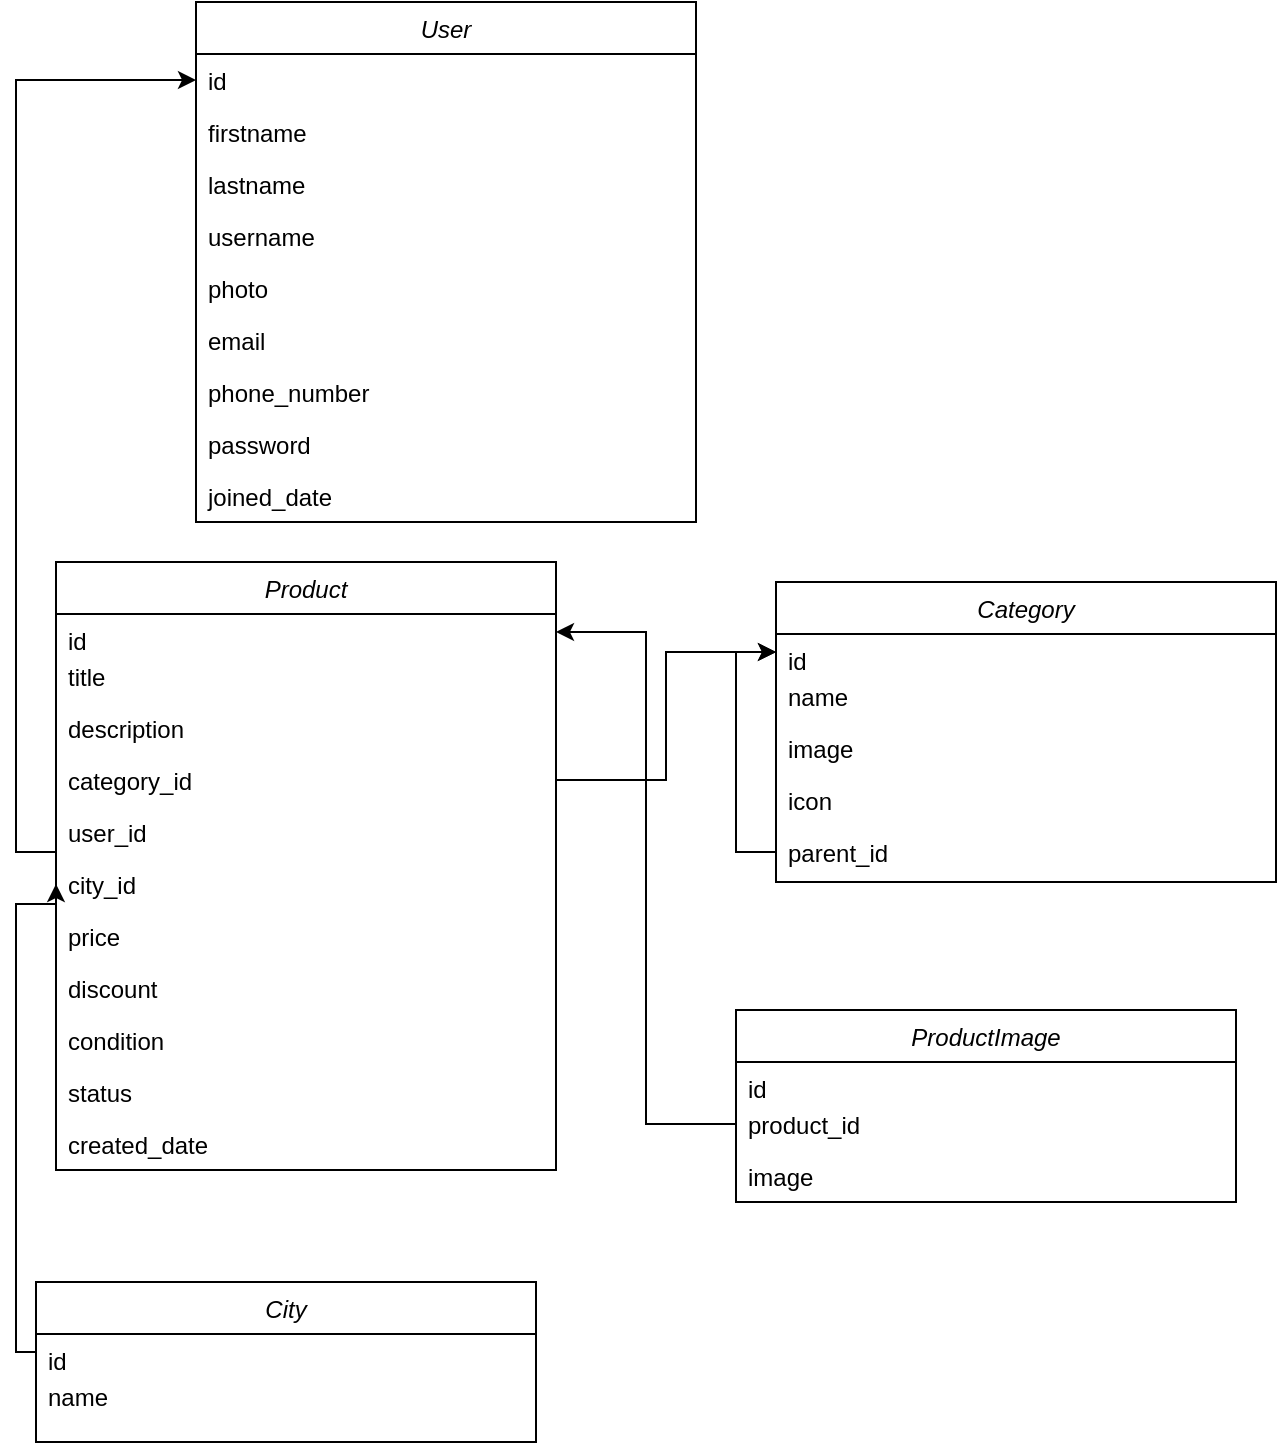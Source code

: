 <mxfile version="23.1.4" type="device">
  <diagram id="C5RBs43oDa-KdzZeNtuy" name="Page-1">
    <mxGraphModel dx="814" dy="405" grid="1" gridSize="10" guides="1" tooltips="1" connect="1" arrows="1" fold="1" page="1" pageScale="1" pageWidth="827" pageHeight="1169" math="0" shadow="0">
      <root>
        <mxCell id="WIyWlLk6GJQsqaUBKTNV-0" />
        <mxCell id="WIyWlLk6GJQsqaUBKTNV-1" parent="WIyWlLk6GJQsqaUBKTNV-0" />
        <mxCell id="zkfFHV4jXpPFQw0GAbJ--0" value="User" style="swimlane;fontStyle=2;align=center;verticalAlign=top;childLayout=stackLayout;horizontal=1;startSize=26;horizontalStack=0;resizeParent=1;resizeLast=0;collapsible=1;marginBottom=0;rounded=0;shadow=0;strokeWidth=1;" parent="WIyWlLk6GJQsqaUBKTNV-1" vertex="1">
          <mxGeometry x="110" y="110" width="250" height="260" as="geometry">
            <mxRectangle x="230" y="140" width="160" height="26" as="alternateBounds" />
          </mxGeometry>
        </mxCell>
        <mxCell id="zkfFHV4jXpPFQw0GAbJ--1" value="id" style="text;align=left;verticalAlign=top;spacingLeft=4;spacingRight=4;overflow=hidden;rotatable=0;points=[[0,0.5],[1,0.5]];portConstraint=eastwest;" parent="zkfFHV4jXpPFQw0GAbJ--0" vertex="1">
          <mxGeometry y="26" width="250" height="26" as="geometry" />
        </mxCell>
        <mxCell id="zkfFHV4jXpPFQw0GAbJ--2" value="firstname" style="text;align=left;verticalAlign=top;spacingLeft=4;spacingRight=4;overflow=hidden;rotatable=0;points=[[0,0.5],[1,0.5]];portConstraint=eastwest;rounded=0;shadow=0;html=0;" parent="zkfFHV4jXpPFQw0GAbJ--0" vertex="1">
          <mxGeometry y="52" width="250" height="26" as="geometry" />
        </mxCell>
        <mxCell id="lTK27l57D-TyVccX6_Sp-2" value="lastname" style="text;align=left;verticalAlign=top;spacingLeft=4;spacingRight=4;overflow=hidden;rotatable=0;points=[[0,0.5],[1,0.5]];portConstraint=eastwest;rounded=0;shadow=0;html=0;" vertex="1" parent="zkfFHV4jXpPFQw0GAbJ--0">
          <mxGeometry y="78" width="250" height="26" as="geometry" />
        </mxCell>
        <mxCell id="lTK27l57D-TyVccX6_Sp-1" value="username" style="text;align=left;verticalAlign=top;spacingLeft=4;spacingRight=4;overflow=hidden;rotatable=0;points=[[0,0.5],[1,0.5]];portConstraint=eastwest;rounded=0;shadow=0;html=0;" vertex="1" parent="zkfFHV4jXpPFQw0GAbJ--0">
          <mxGeometry y="104" width="250" height="26" as="geometry" />
        </mxCell>
        <mxCell id="lTK27l57D-TyVccX6_Sp-13" value="photo" style="text;align=left;verticalAlign=top;spacingLeft=4;spacingRight=4;overflow=hidden;rotatable=0;points=[[0,0.5],[1,0.5]];portConstraint=eastwest;rounded=0;shadow=0;html=0;" vertex="1" parent="zkfFHV4jXpPFQw0GAbJ--0">
          <mxGeometry y="130" width="250" height="26" as="geometry" />
        </mxCell>
        <mxCell id="zkfFHV4jXpPFQw0GAbJ--3" value="email" style="text;align=left;verticalAlign=top;spacingLeft=4;spacingRight=4;overflow=hidden;rotatable=0;points=[[0,0.5],[1,0.5]];portConstraint=eastwest;rounded=0;shadow=0;html=0;" parent="zkfFHV4jXpPFQw0GAbJ--0" vertex="1">
          <mxGeometry y="156" width="250" height="26" as="geometry" />
        </mxCell>
        <mxCell id="lTK27l57D-TyVccX6_Sp-12" value="phone_number" style="text;align=left;verticalAlign=top;spacingLeft=4;spacingRight=4;overflow=hidden;rotatable=0;points=[[0,0.5],[1,0.5]];portConstraint=eastwest;rounded=0;shadow=0;html=0;" vertex="1" parent="zkfFHV4jXpPFQw0GAbJ--0">
          <mxGeometry y="182" width="250" height="26" as="geometry" />
        </mxCell>
        <mxCell id="lTK27l57D-TyVccX6_Sp-0" value="password" style="text;align=left;verticalAlign=top;spacingLeft=4;spacingRight=4;overflow=hidden;rotatable=0;points=[[0,0.5],[1,0.5]];portConstraint=eastwest;rounded=0;shadow=0;html=0;" vertex="1" parent="zkfFHV4jXpPFQw0GAbJ--0">
          <mxGeometry y="208" width="250" height="26" as="geometry" />
        </mxCell>
        <mxCell id="lTK27l57D-TyVccX6_Sp-3" value="joined_date" style="text;align=left;verticalAlign=top;spacingLeft=4;spacingRight=4;overflow=hidden;rotatable=0;points=[[0,0.5],[1,0.5]];portConstraint=eastwest;rounded=0;shadow=0;html=0;" vertex="1" parent="zkfFHV4jXpPFQw0GAbJ--0">
          <mxGeometry y="234" width="250" height="26" as="geometry" />
        </mxCell>
        <mxCell id="lTK27l57D-TyVccX6_Sp-4" value="Product" style="swimlane;fontStyle=2;align=center;verticalAlign=top;childLayout=stackLayout;horizontal=1;startSize=26;horizontalStack=0;resizeParent=1;resizeLast=0;collapsible=1;marginBottom=0;rounded=0;shadow=0;strokeWidth=1;" vertex="1" parent="WIyWlLk6GJQsqaUBKTNV-1">
          <mxGeometry x="40" y="390" width="250" height="304" as="geometry">
            <mxRectangle x="230" y="140" width="160" height="26" as="alternateBounds" />
          </mxGeometry>
        </mxCell>
        <mxCell id="lTK27l57D-TyVccX6_Sp-5" value="id" style="text;align=left;verticalAlign=top;spacingLeft=4;spacingRight=4;overflow=hidden;rotatable=0;points=[[0,0.5],[1,0.5]];portConstraint=eastwest;" vertex="1" parent="lTK27l57D-TyVccX6_Sp-4">
          <mxGeometry y="26" width="250" height="18" as="geometry" />
        </mxCell>
        <mxCell id="lTK27l57D-TyVccX6_Sp-6" value="title" style="text;align=left;verticalAlign=top;spacingLeft=4;spacingRight=4;overflow=hidden;rotatable=0;points=[[0,0.5],[1,0.5]];portConstraint=eastwest;rounded=0;shadow=0;html=0;" vertex="1" parent="lTK27l57D-TyVccX6_Sp-4">
          <mxGeometry y="44" width="250" height="26" as="geometry" />
        </mxCell>
        <mxCell id="lTK27l57D-TyVccX6_Sp-32" value="description" style="text;align=left;verticalAlign=top;spacingLeft=4;spacingRight=4;overflow=hidden;rotatable=0;points=[[0,0.5],[1,0.5]];portConstraint=eastwest;rounded=0;shadow=0;html=0;" vertex="1" parent="lTK27l57D-TyVccX6_Sp-4">
          <mxGeometry y="70" width="250" height="26" as="geometry" />
        </mxCell>
        <mxCell id="lTK27l57D-TyVccX6_Sp-11" value="category_id" style="text;align=left;verticalAlign=top;spacingLeft=4;spacingRight=4;overflow=hidden;rotatable=0;points=[[0,0.5],[1,0.5]];portConstraint=eastwest;rounded=0;shadow=0;html=0;" vertex="1" parent="lTK27l57D-TyVccX6_Sp-4">
          <mxGeometry y="96" width="250" height="26" as="geometry" />
        </mxCell>
        <mxCell id="lTK27l57D-TyVccX6_Sp-7" value="user_id" style="text;align=left;verticalAlign=top;spacingLeft=4;spacingRight=4;overflow=hidden;rotatable=0;points=[[0,0.5],[1,0.5]];portConstraint=eastwest;rounded=0;shadow=0;html=0;" vertex="1" parent="lTK27l57D-TyVccX6_Sp-4">
          <mxGeometry y="122" width="250" height="26" as="geometry" />
        </mxCell>
        <mxCell id="lTK27l57D-TyVccX6_Sp-43" value="city_id" style="text;align=left;verticalAlign=top;spacingLeft=4;spacingRight=4;overflow=hidden;rotatable=0;points=[[0,0.5],[1,0.5]];portConstraint=eastwest;rounded=0;shadow=0;html=0;" vertex="1" parent="lTK27l57D-TyVccX6_Sp-4">
          <mxGeometry y="148" width="250" height="26" as="geometry" />
        </mxCell>
        <mxCell id="lTK27l57D-TyVccX6_Sp-45" value="price" style="text;align=left;verticalAlign=top;spacingLeft=4;spacingRight=4;overflow=hidden;rotatable=0;points=[[0,0.5],[1,0.5]];portConstraint=eastwest;rounded=0;shadow=0;html=0;" vertex="1" parent="lTK27l57D-TyVccX6_Sp-4">
          <mxGeometry y="174" width="250" height="26" as="geometry" />
        </mxCell>
        <mxCell id="lTK27l57D-TyVccX6_Sp-46" value="discount" style="text;align=left;verticalAlign=top;spacingLeft=4;spacingRight=4;overflow=hidden;rotatable=0;points=[[0,0.5],[1,0.5]];portConstraint=eastwest;rounded=0;shadow=0;html=0;" vertex="1" parent="lTK27l57D-TyVccX6_Sp-4">
          <mxGeometry y="200" width="250" height="26" as="geometry" />
        </mxCell>
        <mxCell id="lTK27l57D-TyVccX6_Sp-48" value="condition" style="text;align=left;verticalAlign=top;spacingLeft=4;spacingRight=4;overflow=hidden;rotatable=0;points=[[0,0.5],[1,0.5]];portConstraint=eastwest;rounded=0;shadow=0;html=0;" vertex="1" parent="lTK27l57D-TyVccX6_Sp-4">
          <mxGeometry y="226" width="250" height="26" as="geometry" />
        </mxCell>
        <mxCell id="lTK27l57D-TyVccX6_Sp-49" value="status" style="text;align=left;verticalAlign=top;spacingLeft=4;spacingRight=4;overflow=hidden;rotatable=0;points=[[0,0.5],[1,0.5]];portConstraint=eastwest;rounded=0;shadow=0;html=0;" vertex="1" parent="lTK27l57D-TyVccX6_Sp-4">
          <mxGeometry y="252" width="250" height="26" as="geometry" />
        </mxCell>
        <mxCell id="lTK27l57D-TyVccX6_Sp-47" value="created_date" style="text;align=left;verticalAlign=top;spacingLeft=4;spacingRight=4;overflow=hidden;rotatable=0;points=[[0,0.5],[1,0.5]];portConstraint=eastwest;rounded=0;shadow=0;html=0;" vertex="1" parent="lTK27l57D-TyVccX6_Sp-4">
          <mxGeometry y="278" width="250" height="26" as="geometry" />
        </mxCell>
        <mxCell id="lTK27l57D-TyVccX6_Sp-14" value="Category" style="swimlane;fontStyle=2;align=center;verticalAlign=top;childLayout=stackLayout;horizontal=1;startSize=26;horizontalStack=0;resizeParent=1;resizeLast=0;collapsible=1;marginBottom=0;rounded=0;shadow=0;strokeWidth=1;" vertex="1" parent="WIyWlLk6GJQsqaUBKTNV-1">
          <mxGeometry x="400" y="400" width="250" height="150" as="geometry">
            <mxRectangle x="230" y="140" width="160" height="26" as="alternateBounds" />
          </mxGeometry>
        </mxCell>
        <mxCell id="lTK27l57D-TyVccX6_Sp-15" value="id" style="text;align=left;verticalAlign=top;spacingLeft=4;spacingRight=4;overflow=hidden;rotatable=0;points=[[0,0.5],[1,0.5]];portConstraint=eastwest;" vertex="1" parent="lTK27l57D-TyVccX6_Sp-14">
          <mxGeometry y="26" width="250" height="18" as="geometry" />
        </mxCell>
        <mxCell id="lTK27l57D-TyVccX6_Sp-16" value="name" style="text;align=left;verticalAlign=top;spacingLeft=4;spacingRight=4;overflow=hidden;rotatable=0;points=[[0,0.5],[1,0.5]];portConstraint=eastwest;rounded=0;shadow=0;html=0;" vertex="1" parent="lTK27l57D-TyVccX6_Sp-14">
          <mxGeometry y="44" width="250" height="26" as="geometry" />
        </mxCell>
        <mxCell id="lTK27l57D-TyVccX6_Sp-17" value="image" style="text;align=left;verticalAlign=top;spacingLeft=4;spacingRight=4;overflow=hidden;rotatable=0;points=[[0,0.5],[1,0.5]];portConstraint=eastwest;rounded=0;shadow=0;html=0;" vertex="1" parent="lTK27l57D-TyVccX6_Sp-14">
          <mxGeometry y="70" width="250" height="26" as="geometry" />
        </mxCell>
        <mxCell id="lTK27l57D-TyVccX6_Sp-18" value="icon" style="text;align=left;verticalAlign=top;spacingLeft=4;spacingRight=4;overflow=hidden;rotatable=0;points=[[0,0.5],[1,0.5]];portConstraint=eastwest;rounded=0;shadow=0;html=0;" vertex="1" parent="lTK27l57D-TyVccX6_Sp-14">
          <mxGeometry y="96" width="250" height="26" as="geometry" />
        </mxCell>
        <mxCell id="lTK27l57D-TyVccX6_Sp-26" style="edgeStyle=orthogonalEdgeStyle;rounded=0;orthogonalLoop=1;jettySize=auto;html=1;entryX=0;entryY=0.5;entryDx=0;entryDy=0;" edge="1" parent="lTK27l57D-TyVccX6_Sp-14" source="lTK27l57D-TyVccX6_Sp-19" target="lTK27l57D-TyVccX6_Sp-15">
          <mxGeometry relative="1" as="geometry" />
        </mxCell>
        <mxCell id="lTK27l57D-TyVccX6_Sp-19" value="parent_id" style="text;align=left;verticalAlign=top;spacingLeft=4;spacingRight=4;overflow=hidden;rotatable=0;points=[[0,0.5],[1,0.5]];portConstraint=eastwest;rounded=0;shadow=0;html=0;" vertex="1" parent="lTK27l57D-TyVccX6_Sp-14">
          <mxGeometry y="122" width="250" height="26" as="geometry" />
        </mxCell>
        <mxCell id="lTK27l57D-TyVccX6_Sp-28" style="edgeStyle=orthogonalEdgeStyle;rounded=0;orthogonalLoop=1;jettySize=auto;html=1;entryX=0;entryY=0.5;entryDx=0;entryDy=0;" edge="1" parent="WIyWlLk6GJQsqaUBKTNV-1" source="lTK27l57D-TyVccX6_Sp-11" target="lTK27l57D-TyVccX6_Sp-15">
          <mxGeometry relative="1" as="geometry" />
        </mxCell>
        <mxCell id="lTK27l57D-TyVccX6_Sp-33" style="edgeStyle=orthogonalEdgeStyle;rounded=0;orthogonalLoop=1;jettySize=auto;html=1;entryX=0;entryY=0.5;entryDx=0;entryDy=0;" edge="1" parent="WIyWlLk6GJQsqaUBKTNV-1" source="lTK27l57D-TyVccX6_Sp-7" target="zkfFHV4jXpPFQw0GAbJ--1">
          <mxGeometry relative="1" as="geometry">
            <Array as="points">
              <mxPoint x="20" y="535" />
              <mxPoint x="20" y="149" />
            </Array>
          </mxGeometry>
        </mxCell>
        <mxCell id="lTK27l57D-TyVccX6_Sp-34" value="City" style="swimlane;fontStyle=2;align=center;verticalAlign=top;childLayout=stackLayout;horizontal=1;startSize=26;horizontalStack=0;resizeParent=1;resizeLast=0;collapsible=1;marginBottom=0;rounded=0;shadow=0;strokeWidth=1;" vertex="1" parent="WIyWlLk6GJQsqaUBKTNV-1">
          <mxGeometry x="30" y="750" width="250" height="80" as="geometry">
            <mxRectangle x="230" y="140" width="160" height="26" as="alternateBounds" />
          </mxGeometry>
        </mxCell>
        <mxCell id="lTK27l57D-TyVccX6_Sp-35" value="id" style="text;align=left;verticalAlign=top;spacingLeft=4;spacingRight=4;overflow=hidden;rotatable=0;points=[[0,0.5],[1,0.5]];portConstraint=eastwest;" vertex="1" parent="lTK27l57D-TyVccX6_Sp-34">
          <mxGeometry y="26" width="250" height="18" as="geometry" />
        </mxCell>
        <mxCell id="lTK27l57D-TyVccX6_Sp-36" value="name" style="text;align=left;verticalAlign=top;spacingLeft=4;spacingRight=4;overflow=hidden;rotatable=0;points=[[0,0.5],[1,0.5]];portConstraint=eastwest;rounded=0;shadow=0;html=0;" vertex="1" parent="lTK27l57D-TyVccX6_Sp-34">
          <mxGeometry y="44" width="250" height="26" as="geometry" />
        </mxCell>
        <mxCell id="lTK27l57D-TyVccX6_Sp-44" style="edgeStyle=orthogonalEdgeStyle;rounded=0;orthogonalLoop=1;jettySize=auto;html=1;entryX=0;entryY=0.5;entryDx=0;entryDy=0;" edge="1" parent="WIyWlLk6GJQsqaUBKTNV-1" source="lTK27l57D-TyVccX6_Sp-35" target="lTK27l57D-TyVccX6_Sp-43">
          <mxGeometry relative="1" as="geometry">
            <Array as="points">
              <mxPoint x="20" y="785" />
              <mxPoint x="20" y="561" />
            </Array>
          </mxGeometry>
        </mxCell>
        <mxCell id="lTK27l57D-TyVccX6_Sp-50" value="ProductImage" style="swimlane;fontStyle=2;align=center;verticalAlign=top;childLayout=stackLayout;horizontal=1;startSize=26;horizontalStack=0;resizeParent=1;resizeLast=0;collapsible=1;marginBottom=0;rounded=0;shadow=0;strokeWidth=1;" vertex="1" parent="WIyWlLk6GJQsqaUBKTNV-1">
          <mxGeometry x="380" y="614" width="250" height="96" as="geometry">
            <mxRectangle x="230" y="140" width="160" height="26" as="alternateBounds" />
          </mxGeometry>
        </mxCell>
        <mxCell id="lTK27l57D-TyVccX6_Sp-51" value="id" style="text;align=left;verticalAlign=top;spacingLeft=4;spacingRight=4;overflow=hidden;rotatable=0;points=[[0,0.5],[1,0.5]];portConstraint=eastwest;" vertex="1" parent="lTK27l57D-TyVccX6_Sp-50">
          <mxGeometry y="26" width="250" height="18" as="geometry" />
        </mxCell>
        <mxCell id="lTK27l57D-TyVccX6_Sp-52" value="product_id" style="text;align=left;verticalAlign=top;spacingLeft=4;spacingRight=4;overflow=hidden;rotatable=0;points=[[0,0.5],[1,0.5]];portConstraint=eastwest;rounded=0;shadow=0;html=0;" vertex="1" parent="lTK27l57D-TyVccX6_Sp-50">
          <mxGeometry y="44" width="250" height="26" as="geometry" />
        </mxCell>
        <mxCell id="lTK27l57D-TyVccX6_Sp-53" value="image" style="text;align=left;verticalAlign=top;spacingLeft=4;spacingRight=4;overflow=hidden;rotatable=0;points=[[0,0.5],[1,0.5]];portConstraint=eastwest;rounded=0;shadow=0;html=0;" vertex="1" parent="lTK27l57D-TyVccX6_Sp-50">
          <mxGeometry y="70" width="250" height="26" as="geometry" />
        </mxCell>
        <mxCell id="lTK27l57D-TyVccX6_Sp-54" style="edgeStyle=orthogonalEdgeStyle;rounded=0;orthogonalLoop=1;jettySize=auto;html=1;" edge="1" parent="WIyWlLk6GJQsqaUBKTNV-1" source="lTK27l57D-TyVccX6_Sp-52" target="lTK27l57D-TyVccX6_Sp-5">
          <mxGeometry relative="1" as="geometry" />
        </mxCell>
      </root>
    </mxGraphModel>
  </diagram>
</mxfile>
